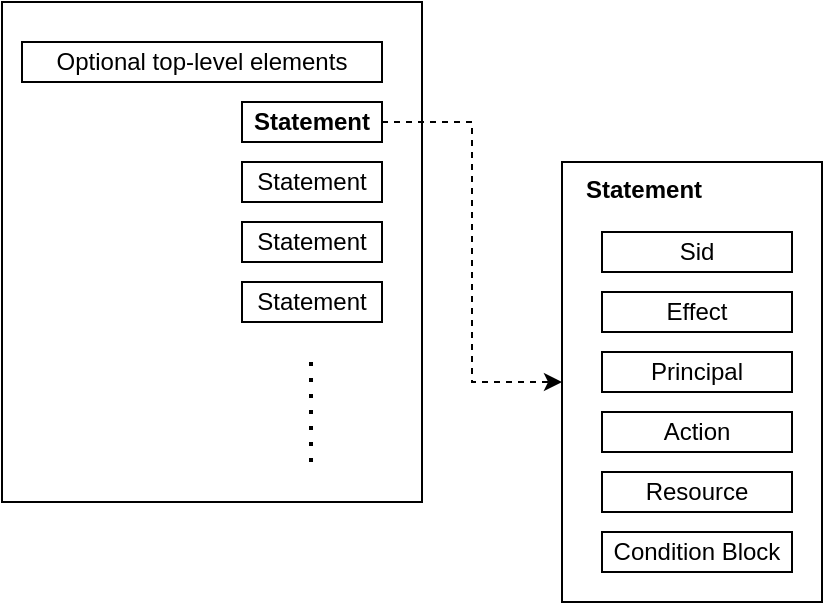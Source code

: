 <mxfile version="21.2.8" type="device">
  <diagram name="Page-1" id="IyvD5VRaTulVwldajOv3">
    <mxGraphModel dx="792" dy="838" grid="1" gridSize="10" guides="1" tooltips="1" connect="1" arrows="1" fold="1" page="1" pageScale="1" pageWidth="850" pageHeight="1100" math="0" shadow="0">
      <root>
        <mxCell id="0" />
        <mxCell id="1" parent="0" />
        <mxCell id="JxKdDeBcrVxLVnkztApd-13" value="" style="rounded=0;whiteSpace=wrap;html=1;" vertex="1" parent="1">
          <mxGeometry x="260" y="190" width="210" height="250" as="geometry" />
        </mxCell>
        <mxCell id="JxKdDeBcrVxLVnkztApd-1" value="Optional top-level elements" style="whiteSpace=wrap;html=1;" vertex="1" parent="1">
          <mxGeometry x="270" y="210" width="180" height="20" as="geometry" />
        </mxCell>
        <mxCell id="JxKdDeBcrVxLVnkztApd-15" style="edgeStyle=orthogonalEdgeStyle;rounded=0;orthogonalLoop=1;jettySize=auto;html=1;entryX=0;entryY=0.5;entryDx=0;entryDy=0;dashed=1;" edge="1" parent="1" source="JxKdDeBcrVxLVnkztApd-2" target="JxKdDeBcrVxLVnkztApd-6">
          <mxGeometry relative="1" as="geometry" />
        </mxCell>
        <mxCell id="JxKdDeBcrVxLVnkztApd-2" value="Statement" style="whiteSpace=wrap;html=1;fontStyle=1" vertex="1" parent="1">
          <mxGeometry x="380" y="240" width="70" height="20" as="geometry" />
        </mxCell>
        <mxCell id="JxKdDeBcrVxLVnkztApd-3" value="Statement" style="whiteSpace=wrap;html=1;" vertex="1" parent="1">
          <mxGeometry x="380" y="270" width="70" height="20" as="geometry" />
        </mxCell>
        <mxCell id="JxKdDeBcrVxLVnkztApd-4" value="Statement" style="whiteSpace=wrap;html=1;" vertex="1" parent="1">
          <mxGeometry x="380" y="300" width="70" height="20" as="geometry" />
        </mxCell>
        <mxCell id="JxKdDeBcrVxLVnkztApd-5" value="Statement" style="whiteSpace=wrap;html=1;" vertex="1" parent="1">
          <mxGeometry x="380" y="330" width="70" height="20" as="geometry" />
        </mxCell>
        <mxCell id="JxKdDeBcrVxLVnkztApd-6" value="Statement" style="whiteSpace=wrap;html=1;align=left;verticalAlign=top;spacingLeft=10;fontStyle=1" vertex="1" parent="1">
          <mxGeometry x="540" y="270" width="130" height="220" as="geometry" />
        </mxCell>
        <mxCell id="JxKdDeBcrVxLVnkztApd-7" value="Sid" style="whiteSpace=wrap;html=1;" vertex="1" parent="1">
          <mxGeometry x="560" y="305" width="95" height="20" as="geometry" />
        </mxCell>
        <mxCell id="JxKdDeBcrVxLVnkztApd-8" value="Effect" style="whiteSpace=wrap;html=1;" vertex="1" parent="1">
          <mxGeometry x="560" y="335" width="95" height="20" as="geometry" />
        </mxCell>
        <mxCell id="JxKdDeBcrVxLVnkztApd-9" value="Principal" style="whiteSpace=wrap;html=1;" vertex="1" parent="1">
          <mxGeometry x="560" y="365" width="95" height="20" as="geometry" />
        </mxCell>
        <mxCell id="JxKdDeBcrVxLVnkztApd-10" value="Action" style="whiteSpace=wrap;html=1;" vertex="1" parent="1">
          <mxGeometry x="560" y="395" width="95" height="20" as="geometry" />
        </mxCell>
        <mxCell id="JxKdDeBcrVxLVnkztApd-11" value="Resource" style="whiteSpace=wrap;html=1;" vertex="1" parent="1">
          <mxGeometry x="560" y="425" width="95" height="20" as="geometry" />
        </mxCell>
        <mxCell id="JxKdDeBcrVxLVnkztApd-12" value="Condition Block" style="whiteSpace=wrap;html=1;" vertex="1" parent="1">
          <mxGeometry x="560" y="455" width="95" height="20" as="geometry" />
        </mxCell>
        <mxCell id="JxKdDeBcrVxLVnkztApd-14" value="" style="endArrow=none;dashed=1;html=1;dashPattern=1 3;strokeWidth=2;rounded=0;" edge="1" parent="1">
          <mxGeometry width="50" height="50" relative="1" as="geometry">
            <mxPoint x="414.5" y="420" as="sourcePoint" />
            <mxPoint x="414.5" y="370" as="targetPoint" />
          </mxGeometry>
        </mxCell>
      </root>
    </mxGraphModel>
  </diagram>
</mxfile>
